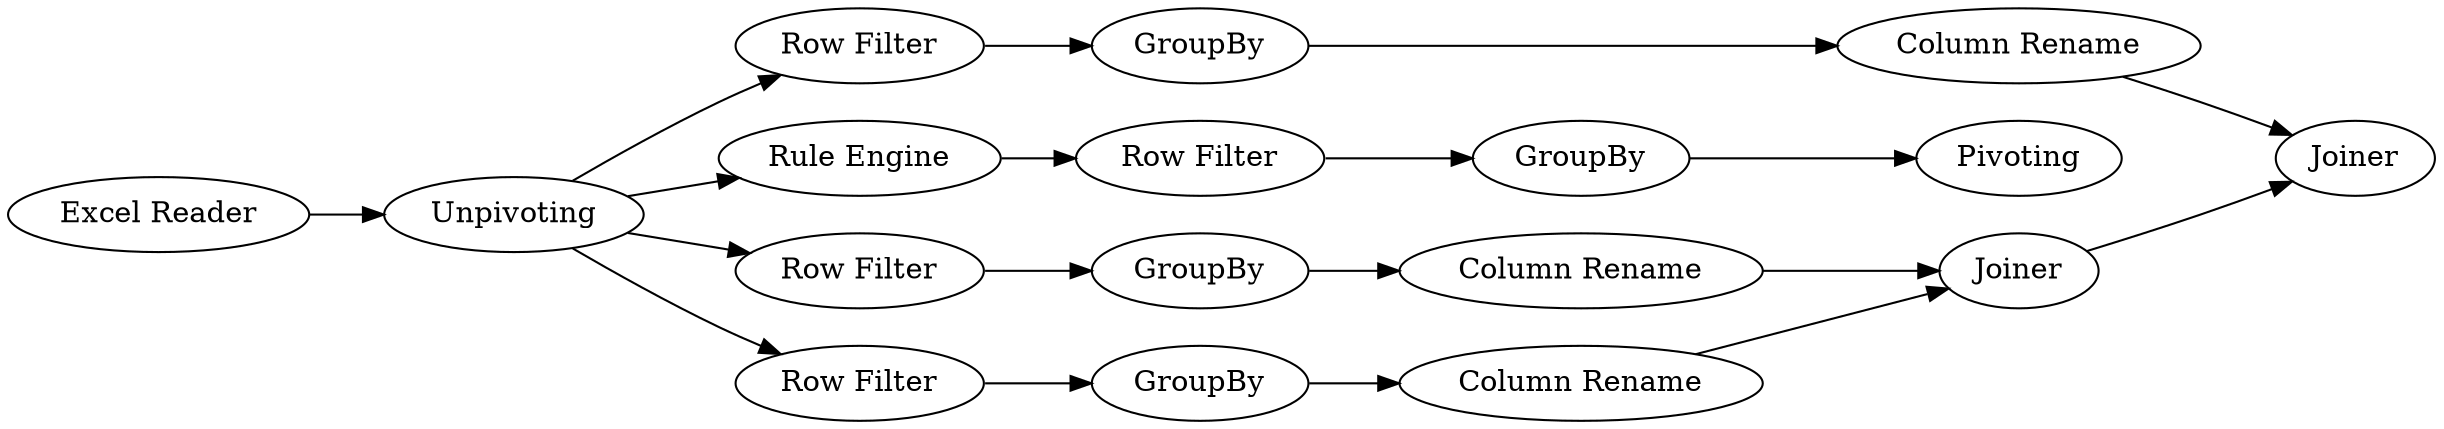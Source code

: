 digraph {
	2 -> 5
	10 -> 13
	12 -> 13
	9 -> 8
	11 -> 10
	1 -> 2
	5 -> 11
	15 -> 16
	7 -> 12
	2 -> 14
	14 -> 15
	4 -> 9
	2 -> 3
	8 -> 12
	6 -> 7
	16 -> 17
	2 -> 4
	3 -> 6
	5 [label="Row Filter"]
	16 [label=GroupBy]
	13 [label=Joiner]
	1 [label="Excel Reader"]
	7 [label="Column Rename"]
	9 [label=GroupBy]
	11 [label=GroupBy]
	4 [label="Row Filter"]
	10 [label="Column Rename"]
	6 [label=GroupBy]
	8 [label="Column Rename"]
	15 [label="Row Filter"]
	14 [label="Rule Engine"]
	17 [label=Pivoting]
	3 [label="Row Filter"]
	2 [label=Unpivoting]
	12 [label=Joiner]
	rankdir=LR
}
